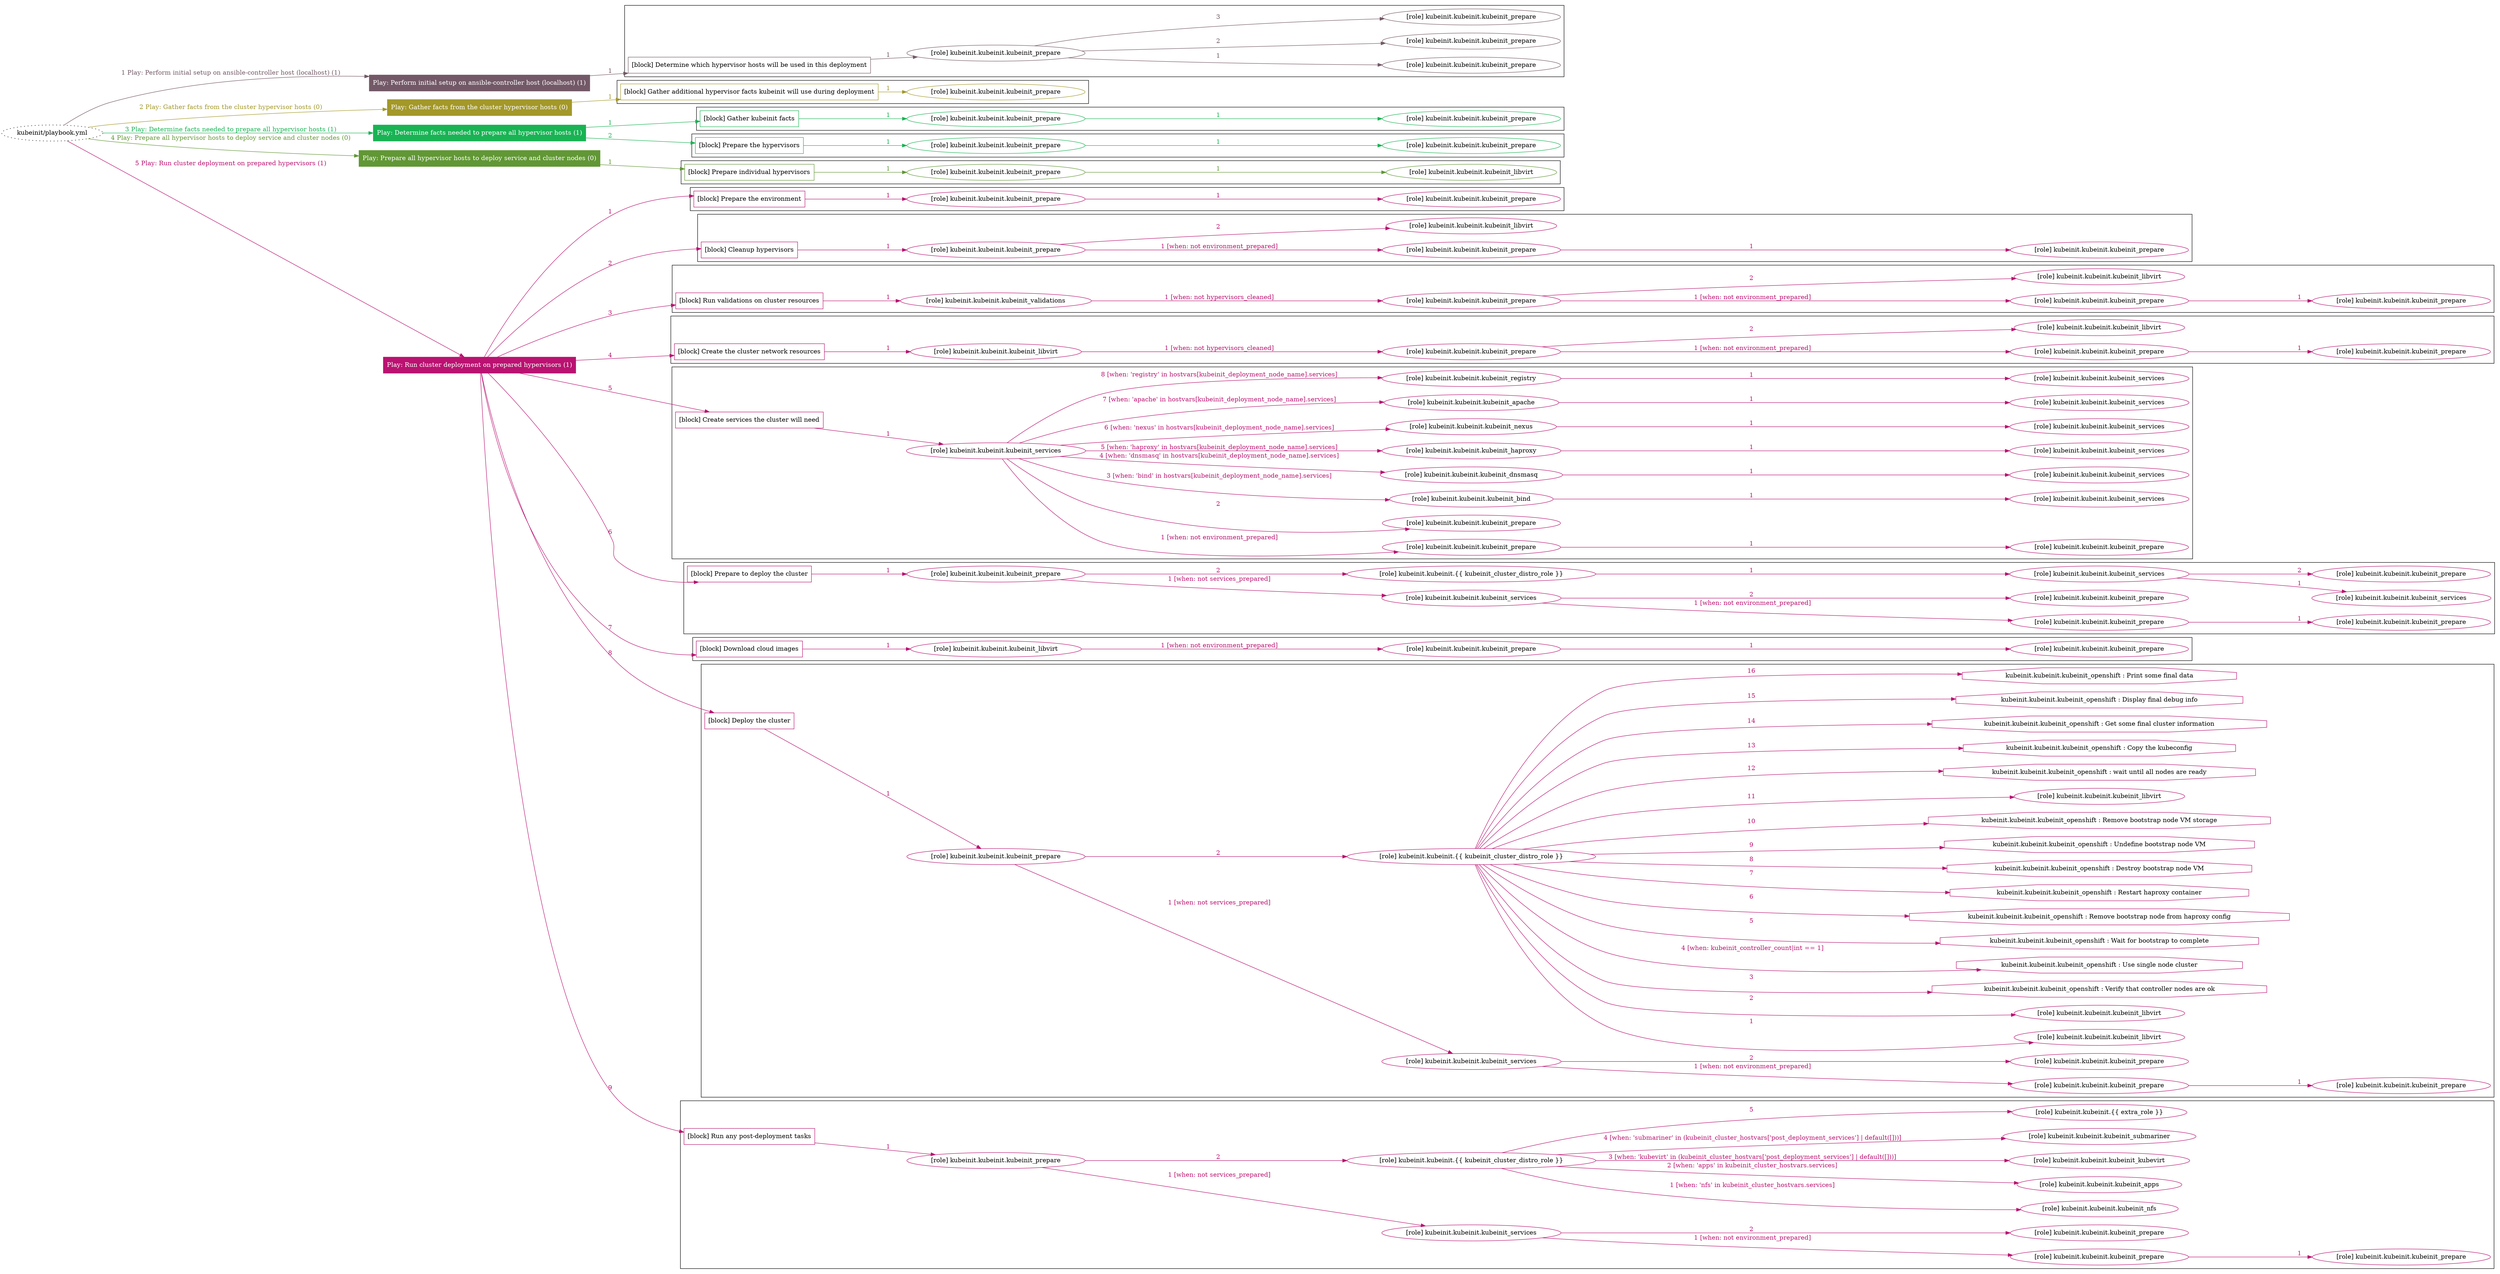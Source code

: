 digraph {
	graph [concentrate=true ordering=in rankdir=LR ratio=fill]
	edge [esep=5 sep=10]
	"kubeinit/playbook.yml" [URL="/home/runner/work/kubeinit/kubeinit/kubeinit/playbook.yml" id=playbook_eeec4159 style=dotted]
	"kubeinit/playbook.yml" -> play_c00c9426 [label="1 Play: Perform initial setup on ansible-controller host (localhost) (1)" color="#735967" fontcolor="#735967" id=edge_playbook_eeec4159_play_c00c9426 labeltooltip="1 Play: Perform initial setup on ansible-controller host (localhost) (1)" tooltip="1 Play: Perform initial setup on ansible-controller host (localhost) (1)"]
	subgraph "Play: Perform initial setup on ansible-controller host (localhost) (1)" {
		play_c00c9426 [label="Play: Perform initial setup on ansible-controller host (localhost) (1)" URL="/home/runner/work/kubeinit/kubeinit/kubeinit/playbook.yml" color="#735967" fontcolor="#ffffff" id=play_c00c9426 shape=box style=filled tooltip=localhost]
		play_c00c9426 -> block_bdad38f5 [label=1 color="#735967" fontcolor="#735967" id=edge_1_play_c00c9426_block_bdad38f5 labeltooltip=1 tooltip=1]
		subgraph cluster_block_bdad38f5 {
			block_bdad38f5 [label="[block] Determine which hypervisor hosts will be used in this deployment" URL="/home/runner/work/kubeinit/kubeinit/kubeinit/playbook.yml" color="#735967" id=block_bdad38f5 labeltooltip="Determine which hypervisor hosts will be used in this deployment" shape=box tooltip="Determine which hypervisor hosts will be used in this deployment"]
			block_bdad38f5 -> role_bdf84a77 [label="1 " color="#735967" fontcolor="#735967" id=edge_1_block_bdad38f5_role_bdf84a77 labeltooltip="1 " tooltip="1 "]
			subgraph "kubeinit.kubeinit.kubeinit_prepare" {
				role_bdf84a77 [label="[role] kubeinit.kubeinit.kubeinit_prepare" URL="/home/runner/work/kubeinit/kubeinit/kubeinit/playbook.yml" color="#735967" id=role_bdf84a77 tooltip="kubeinit.kubeinit.kubeinit_prepare"]
				role_bdf84a77 -> role_d5f4e37f [label="1 " color="#735967" fontcolor="#735967" id=edge_1_role_bdf84a77_role_d5f4e37f labeltooltip="1 " tooltip="1 "]
				subgraph "kubeinit.kubeinit.kubeinit_prepare" {
					role_d5f4e37f [label="[role] kubeinit.kubeinit.kubeinit_prepare" URL="/home/runner/.ansible/collections/ansible_collections/kubeinit/kubeinit/roles/kubeinit_prepare/tasks/build_hypervisors_group.yml" color="#735967" id=role_d5f4e37f tooltip="kubeinit.kubeinit.kubeinit_prepare"]
				}
				role_bdf84a77 -> role_52e1f863 [label="2 " color="#735967" fontcolor="#735967" id=edge_2_role_bdf84a77_role_52e1f863 labeltooltip="2 " tooltip="2 "]
				subgraph "kubeinit.kubeinit.kubeinit_prepare" {
					role_52e1f863 [label="[role] kubeinit.kubeinit.kubeinit_prepare" URL="/home/runner/.ansible/collections/ansible_collections/kubeinit/kubeinit/roles/kubeinit_prepare/tasks/build_hypervisors_group.yml" color="#735967" id=role_52e1f863 tooltip="kubeinit.kubeinit.kubeinit_prepare"]
				}
				role_bdf84a77 -> role_9041014d [label="3 " color="#735967" fontcolor="#735967" id=edge_3_role_bdf84a77_role_9041014d labeltooltip="3 " tooltip="3 "]
				subgraph "kubeinit.kubeinit.kubeinit_prepare" {
					role_9041014d [label="[role] kubeinit.kubeinit.kubeinit_prepare" URL="/home/runner/.ansible/collections/ansible_collections/kubeinit/kubeinit/roles/kubeinit_prepare/tasks/build_hypervisors_group.yml" color="#735967" id=role_9041014d tooltip="kubeinit.kubeinit.kubeinit_prepare"]
				}
			}
		}
	}
	"kubeinit/playbook.yml" -> play_455d4c90 [label="2 Play: Gather facts from the cluster hypervisor hosts (0)" color="#a39829" fontcolor="#a39829" id=edge_playbook_eeec4159_play_455d4c90 labeltooltip="2 Play: Gather facts from the cluster hypervisor hosts (0)" tooltip="2 Play: Gather facts from the cluster hypervisor hosts (0)"]
	subgraph "Play: Gather facts from the cluster hypervisor hosts (0)" {
		play_455d4c90 [label="Play: Gather facts from the cluster hypervisor hosts (0)" URL="/home/runner/work/kubeinit/kubeinit/kubeinit/playbook.yml" color="#a39829" fontcolor="#ffffff" id=play_455d4c90 shape=box style=filled tooltip="Play: Gather facts from the cluster hypervisor hosts (0)"]
		play_455d4c90 -> block_c9a5f73a [label=1 color="#a39829" fontcolor="#a39829" id=edge_1_play_455d4c90_block_c9a5f73a labeltooltip=1 tooltip=1]
		subgraph cluster_block_c9a5f73a {
			block_c9a5f73a [label="[block] Gather additional hypervisor facts kubeinit will use during deployment" URL="/home/runner/work/kubeinit/kubeinit/kubeinit/playbook.yml" color="#a39829" id=block_c9a5f73a labeltooltip="Gather additional hypervisor facts kubeinit will use during deployment" shape=box tooltip="Gather additional hypervisor facts kubeinit will use during deployment"]
			block_c9a5f73a -> role_16988dfc [label="1 " color="#a39829" fontcolor="#a39829" id=edge_1_block_c9a5f73a_role_16988dfc labeltooltip="1 " tooltip="1 "]
			subgraph "kubeinit.kubeinit.kubeinit_prepare" {
				role_16988dfc [label="[role] kubeinit.kubeinit.kubeinit_prepare" URL="/home/runner/work/kubeinit/kubeinit/kubeinit/playbook.yml" color="#a39829" id=role_16988dfc tooltip="kubeinit.kubeinit.kubeinit_prepare"]
			}
		}
	}
	"kubeinit/playbook.yml" -> play_818199ce [label="3 Play: Determine facts needed to prepare all hypervisor hosts (1)" color="#19b354" fontcolor="#19b354" id=edge_playbook_eeec4159_play_818199ce labeltooltip="3 Play: Determine facts needed to prepare all hypervisor hosts (1)" tooltip="3 Play: Determine facts needed to prepare all hypervisor hosts (1)"]
	subgraph "Play: Determine facts needed to prepare all hypervisor hosts (1)" {
		play_818199ce [label="Play: Determine facts needed to prepare all hypervisor hosts (1)" URL="/home/runner/work/kubeinit/kubeinit/kubeinit/playbook.yml" color="#19b354" fontcolor="#ffffff" id=play_818199ce shape=box style=filled tooltip=localhost]
		play_818199ce -> block_da06a3d5 [label=1 color="#19b354" fontcolor="#19b354" id=edge_1_play_818199ce_block_da06a3d5 labeltooltip=1 tooltip=1]
		subgraph cluster_block_da06a3d5 {
			block_da06a3d5 [label="[block] Gather kubeinit facts" URL="/home/runner/work/kubeinit/kubeinit/kubeinit/playbook.yml" color="#19b354" id=block_da06a3d5 labeltooltip="Gather kubeinit facts" shape=box tooltip="Gather kubeinit facts"]
			block_da06a3d5 -> role_c802b4b2 [label="1 " color="#19b354" fontcolor="#19b354" id=edge_1_block_da06a3d5_role_c802b4b2 labeltooltip="1 " tooltip="1 "]
			subgraph "kubeinit.kubeinit.kubeinit_prepare" {
				role_c802b4b2 [label="[role] kubeinit.kubeinit.kubeinit_prepare" URL="/home/runner/work/kubeinit/kubeinit/kubeinit/playbook.yml" color="#19b354" id=role_c802b4b2 tooltip="kubeinit.kubeinit.kubeinit_prepare"]
				role_c802b4b2 -> role_ba89db85 [label="1 " color="#19b354" fontcolor="#19b354" id=edge_1_role_c802b4b2_role_ba89db85 labeltooltip="1 " tooltip="1 "]
				subgraph "kubeinit.kubeinit.kubeinit_prepare" {
					role_ba89db85 [label="[role] kubeinit.kubeinit.kubeinit_prepare" URL="/home/runner/.ansible/collections/ansible_collections/kubeinit/kubeinit/roles/kubeinit_prepare/tasks/gather_kubeinit_facts.yml" color="#19b354" id=role_ba89db85 tooltip="kubeinit.kubeinit.kubeinit_prepare"]
				}
			}
		}
		play_818199ce -> block_292ee630 [label=2 color="#19b354" fontcolor="#19b354" id=edge_2_play_818199ce_block_292ee630 labeltooltip=2 tooltip=2]
		subgraph cluster_block_292ee630 {
			block_292ee630 [label="[block] Prepare the hypervisors" URL="/home/runner/work/kubeinit/kubeinit/kubeinit/playbook.yml" color="#19b354" id=block_292ee630 labeltooltip="Prepare the hypervisors" shape=box tooltip="Prepare the hypervisors"]
			block_292ee630 -> role_a9fda827 [label="1 " color="#19b354" fontcolor="#19b354" id=edge_1_block_292ee630_role_a9fda827 labeltooltip="1 " tooltip="1 "]
			subgraph "kubeinit.kubeinit.kubeinit_prepare" {
				role_a9fda827 [label="[role] kubeinit.kubeinit.kubeinit_prepare" URL="/home/runner/work/kubeinit/kubeinit/kubeinit/playbook.yml" color="#19b354" id=role_a9fda827 tooltip="kubeinit.kubeinit.kubeinit_prepare"]
				role_a9fda827 -> role_e3076406 [label="1 " color="#19b354" fontcolor="#19b354" id=edge_1_role_a9fda827_role_e3076406 labeltooltip="1 " tooltip="1 "]
				subgraph "kubeinit.kubeinit.kubeinit_prepare" {
					role_e3076406 [label="[role] kubeinit.kubeinit.kubeinit_prepare" URL="/home/runner/.ansible/collections/ansible_collections/kubeinit/kubeinit/roles/kubeinit_prepare/tasks/gather_kubeinit_facts.yml" color="#19b354" id=role_e3076406 tooltip="kubeinit.kubeinit.kubeinit_prepare"]
				}
			}
		}
	}
	"kubeinit/playbook.yml" -> play_62d8ed62 [label="4 Play: Prepare all hypervisor hosts to deploy service and cluster nodes (0)" color="#619735" fontcolor="#619735" id=edge_playbook_eeec4159_play_62d8ed62 labeltooltip="4 Play: Prepare all hypervisor hosts to deploy service and cluster nodes (0)" tooltip="4 Play: Prepare all hypervisor hosts to deploy service and cluster nodes (0)"]
	subgraph "Play: Prepare all hypervisor hosts to deploy service and cluster nodes (0)" {
		play_62d8ed62 [label="Play: Prepare all hypervisor hosts to deploy service and cluster nodes (0)" URL="/home/runner/work/kubeinit/kubeinit/kubeinit/playbook.yml" color="#619735" fontcolor="#ffffff" id=play_62d8ed62 shape=box style=filled tooltip="Play: Prepare all hypervisor hosts to deploy service and cluster nodes (0)"]
		play_62d8ed62 -> block_a9a9698e [label=1 color="#619735" fontcolor="#619735" id=edge_1_play_62d8ed62_block_a9a9698e labeltooltip=1 tooltip=1]
		subgraph cluster_block_a9a9698e {
			block_a9a9698e [label="[block] Prepare individual hypervisors" URL="/home/runner/work/kubeinit/kubeinit/kubeinit/playbook.yml" color="#619735" id=block_a9a9698e labeltooltip="Prepare individual hypervisors" shape=box tooltip="Prepare individual hypervisors"]
			block_a9a9698e -> role_b3d868a3 [label="1 " color="#619735" fontcolor="#619735" id=edge_1_block_a9a9698e_role_b3d868a3 labeltooltip="1 " tooltip="1 "]
			subgraph "kubeinit.kubeinit.kubeinit_prepare" {
				role_b3d868a3 [label="[role] kubeinit.kubeinit.kubeinit_prepare" URL="/home/runner/work/kubeinit/kubeinit/kubeinit/playbook.yml" color="#619735" id=role_b3d868a3 tooltip="kubeinit.kubeinit.kubeinit_prepare"]
				role_b3d868a3 -> role_66708c91 [label="1 " color="#619735" fontcolor="#619735" id=edge_1_role_b3d868a3_role_66708c91 labeltooltip="1 " tooltip="1 "]
				subgraph "kubeinit.kubeinit.kubeinit_libvirt" {
					role_66708c91 [label="[role] kubeinit.kubeinit.kubeinit_libvirt" URL="/home/runner/.ansible/collections/ansible_collections/kubeinit/kubeinit/roles/kubeinit_prepare/tasks/prepare_hypervisor.yml" color="#619735" id=role_66708c91 tooltip="kubeinit.kubeinit.kubeinit_libvirt"]
				}
			}
		}
	}
	"kubeinit/playbook.yml" -> play_5b4776da [label="5 Play: Run cluster deployment on prepared hypervisors (1)" color="#ba1271" fontcolor="#ba1271" id=edge_playbook_eeec4159_play_5b4776da labeltooltip="5 Play: Run cluster deployment on prepared hypervisors (1)" tooltip="5 Play: Run cluster deployment on prepared hypervisors (1)"]
	subgraph "Play: Run cluster deployment on prepared hypervisors (1)" {
		play_5b4776da [label="Play: Run cluster deployment on prepared hypervisors (1)" URL="/home/runner/work/kubeinit/kubeinit/kubeinit/playbook.yml" color="#ba1271" fontcolor="#ffffff" id=play_5b4776da shape=box style=filled tooltip=localhost]
		play_5b4776da -> block_8d9beca1 [label=1 color="#ba1271" fontcolor="#ba1271" id=edge_1_play_5b4776da_block_8d9beca1 labeltooltip=1 tooltip=1]
		subgraph cluster_block_8d9beca1 {
			block_8d9beca1 [label="[block] Prepare the environment" URL="/home/runner/work/kubeinit/kubeinit/kubeinit/playbook.yml" color="#ba1271" id=block_8d9beca1 labeltooltip="Prepare the environment" shape=box tooltip="Prepare the environment"]
			block_8d9beca1 -> role_7ef6e2f9 [label="1 " color="#ba1271" fontcolor="#ba1271" id=edge_1_block_8d9beca1_role_7ef6e2f9 labeltooltip="1 " tooltip="1 "]
			subgraph "kubeinit.kubeinit.kubeinit_prepare" {
				role_7ef6e2f9 [label="[role] kubeinit.kubeinit.kubeinit_prepare" URL="/home/runner/work/kubeinit/kubeinit/kubeinit/playbook.yml" color="#ba1271" id=role_7ef6e2f9 tooltip="kubeinit.kubeinit.kubeinit_prepare"]
				role_7ef6e2f9 -> role_1d969587 [label="1 " color="#ba1271" fontcolor="#ba1271" id=edge_1_role_7ef6e2f9_role_1d969587 labeltooltip="1 " tooltip="1 "]
				subgraph "kubeinit.kubeinit.kubeinit_prepare" {
					role_1d969587 [label="[role] kubeinit.kubeinit.kubeinit_prepare" URL="/home/runner/.ansible/collections/ansible_collections/kubeinit/kubeinit/roles/kubeinit_prepare/tasks/gather_kubeinit_facts.yml" color="#ba1271" id=role_1d969587 tooltip="kubeinit.kubeinit.kubeinit_prepare"]
				}
			}
		}
		play_5b4776da -> block_cb56fadb [label=2 color="#ba1271" fontcolor="#ba1271" id=edge_2_play_5b4776da_block_cb56fadb labeltooltip=2 tooltip=2]
		subgraph cluster_block_cb56fadb {
			block_cb56fadb [label="[block] Cleanup hypervisors" URL="/home/runner/work/kubeinit/kubeinit/kubeinit/playbook.yml" color="#ba1271" id=block_cb56fadb labeltooltip="Cleanup hypervisors" shape=box tooltip="Cleanup hypervisors"]
			block_cb56fadb -> role_c5190b5a [label="1 " color="#ba1271" fontcolor="#ba1271" id=edge_1_block_cb56fadb_role_c5190b5a labeltooltip="1 " tooltip="1 "]
			subgraph "kubeinit.kubeinit.kubeinit_prepare" {
				role_c5190b5a [label="[role] kubeinit.kubeinit.kubeinit_prepare" URL="/home/runner/work/kubeinit/kubeinit/kubeinit/playbook.yml" color="#ba1271" id=role_c5190b5a tooltip="kubeinit.kubeinit.kubeinit_prepare"]
				role_c5190b5a -> role_717fd547 [label="1 [when: not environment_prepared]" color="#ba1271" fontcolor="#ba1271" id=edge_1_role_c5190b5a_role_717fd547 labeltooltip="1 [when: not environment_prepared]" tooltip="1 [when: not environment_prepared]"]
				subgraph "kubeinit.kubeinit.kubeinit_prepare" {
					role_717fd547 [label="[role] kubeinit.kubeinit.kubeinit_prepare" URL="/home/runner/.ansible/collections/ansible_collections/kubeinit/kubeinit/roles/kubeinit_prepare/tasks/cleanup_hypervisors.yml" color="#ba1271" id=role_717fd547 tooltip="kubeinit.kubeinit.kubeinit_prepare"]
					role_717fd547 -> role_3c76e46d [label="1 " color="#ba1271" fontcolor="#ba1271" id=edge_1_role_717fd547_role_3c76e46d labeltooltip="1 " tooltip="1 "]
					subgraph "kubeinit.kubeinit.kubeinit_prepare" {
						role_3c76e46d [label="[role] kubeinit.kubeinit.kubeinit_prepare" URL="/home/runner/.ansible/collections/ansible_collections/kubeinit/kubeinit/roles/kubeinit_prepare/tasks/gather_kubeinit_facts.yml" color="#ba1271" id=role_3c76e46d tooltip="kubeinit.kubeinit.kubeinit_prepare"]
					}
				}
				role_c5190b5a -> role_52b39e71 [label="2 " color="#ba1271" fontcolor="#ba1271" id=edge_2_role_c5190b5a_role_52b39e71 labeltooltip="2 " tooltip="2 "]
				subgraph "kubeinit.kubeinit.kubeinit_libvirt" {
					role_52b39e71 [label="[role] kubeinit.kubeinit.kubeinit_libvirt" URL="/home/runner/.ansible/collections/ansible_collections/kubeinit/kubeinit/roles/kubeinit_prepare/tasks/cleanup_hypervisors.yml" color="#ba1271" id=role_52b39e71 tooltip="kubeinit.kubeinit.kubeinit_libvirt"]
				}
			}
		}
		play_5b4776da -> block_68e1c8bb [label=3 color="#ba1271" fontcolor="#ba1271" id=edge_3_play_5b4776da_block_68e1c8bb labeltooltip=3 tooltip=3]
		subgraph cluster_block_68e1c8bb {
			block_68e1c8bb [label="[block] Run validations on cluster resources" URL="/home/runner/work/kubeinit/kubeinit/kubeinit/playbook.yml" color="#ba1271" id=block_68e1c8bb labeltooltip="Run validations on cluster resources" shape=box tooltip="Run validations on cluster resources"]
			block_68e1c8bb -> role_11d090fe [label="1 " color="#ba1271" fontcolor="#ba1271" id=edge_1_block_68e1c8bb_role_11d090fe labeltooltip="1 " tooltip="1 "]
			subgraph "kubeinit.kubeinit.kubeinit_validations" {
				role_11d090fe [label="[role] kubeinit.kubeinit.kubeinit_validations" URL="/home/runner/work/kubeinit/kubeinit/kubeinit/playbook.yml" color="#ba1271" id=role_11d090fe tooltip="kubeinit.kubeinit.kubeinit_validations"]
				role_11d090fe -> role_be0dfdeb [label="1 [when: not hypervisors_cleaned]" color="#ba1271" fontcolor="#ba1271" id=edge_1_role_11d090fe_role_be0dfdeb labeltooltip="1 [when: not hypervisors_cleaned]" tooltip="1 [when: not hypervisors_cleaned]"]
				subgraph "kubeinit.kubeinit.kubeinit_prepare" {
					role_be0dfdeb [label="[role] kubeinit.kubeinit.kubeinit_prepare" URL="/home/runner/.ansible/collections/ansible_collections/kubeinit/kubeinit/roles/kubeinit_validations/tasks/main.yml" color="#ba1271" id=role_be0dfdeb tooltip="kubeinit.kubeinit.kubeinit_prepare"]
					role_be0dfdeb -> role_438ed1ab [label="1 [when: not environment_prepared]" color="#ba1271" fontcolor="#ba1271" id=edge_1_role_be0dfdeb_role_438ed1ab labeltooltip="1 [when: not environment_prepared]" tooltip="1 [when: not environment_prepared]"]
					subgraph "kubeinit.kubeinit.kubeinit_prepare" {
						role_438ed1ab [label="[role] kubeinit.kubeinit.kubeinit_prepare" URL="/home/runner/.ansible/collections/ansible_collections/kubeinit/kubeinit/roles/kubeinit_prepare/tasks/cleanup_hypervisors.yml" color="#ba1271" id=role_438ed1ab tooltip="kubeinit.kubeinit.kubeinit_prepare"]
						role_438ed1ab -> role_d80d37b2 [label="1 " color="#ba1271" fontcolor="#ba1271" id=edge_1_role_438ed1ab_role_d80d37b2 labeltooltip="1 " tooltip="1 "]
						subgraph "kubeinit.kubeinit.kubeinit_prepare" {
							role_d80d37b2 [label="[role] kubeinit.kubeinit.kubeinit_prepare" URL="/home/runner/.ansible/collections/ansible_collections/kubeinit/kubeinit/roles/kubeinit_prepare/tasks/gather_kubeinit_facts.yml" color="#ba1271" id=role_d80d37b2 tooltip="kubeinit.kubeinit.kubeinit_prepare"]
						}
					}
					role_be0dfdeb -> role_ce023760 [label="2 " color="#ba1271" fontcolor="#ba1271" id=edge_2_role_be0dfdeb_role_ce023760 labeltooltip="2 " tooltip="2 "]
					subgraph "kubeinit.kubeinit.kubeinit_libvirt" {
						role_ce023760 [label="[role] kubeinit.kubeinit.kubeinit_libvirt" URL="/home/runner/.ansible/collections/ansible_collections/kubeinit/kubeinit/roles/kubeinit_prepare/tasks/cleanup_hypervisors.yml" color="#ba1271" id=role_ce023760 tooltip="kubeinit.kubeinit.kubeinit_libvirt"]
					}
				}
			}
		}
		play_5b4776da -> block_328dec36 [label=4 color="#ba1271" fontcolor="#ba1271" id=edge_4_play_5b4776da_block_328dec36 labeltooltip=4 tooltip=4]
		subgraph cluster_block_328dec36 {
			block_328dec36 [label="[block] Create the cluster network resources" URL="/home/runner/work/kubeinit/kubeinit/kubeinit/playbook.yml" color="#ba1271" id=block_328dec36 labeltooltip="Create the cluster network resources" shape=box tooltip="Create the cluster network resources"]
			block_328dec36 -> role_c9ba74de [label="1 " color="#ba1271" fontcolor="#ba1271" id=edge_1_block_328dec36_role_c9ba74de labeltooltip="1 " tooltip="1 "]
			subgraph "kubeinit.kubeinit.kubeinit_libvirt" {
				role_c9ba74de [label="[role] kubeinit.kubeinit.kubeinit_libvirt" URL="/home/runner/work/kubeinit/kubeinit/kubeinit/playbook.yml" color="#ba1271" id=role_c9ba74de tooltip="kubeinit.kubeinit.kubeinit_libvirt"]
				role_c9ba74de -> role_2231070e [label="1 [when: not hypervisors_cleaned]" color="#ba1271" fontcolor="#ba1271" id=edge_1_role_c9ba74de_role_2231070e labeltooltip="1 [when: not hypervisors_cleaned]" tooltip="1 [when: not hypervisors_cleaned]"]
				subgraph "kubeinit.kubeinit.kubeinit_prepare" {
					role_2231070e [label="[role] kubeinit.kubeinit.kubeinit_prepare" URL="/home/runner/.ansible/collections/ansible_collections/kubeinit/kubeinit/roles/kubeinit_libvirt/tasks/create_network.yml" color="#ba1271" id=role_2231070e tooltip="kubeinit.kubeinit.kubeinit_prepare"]
					role_2231070e -> role_04573db1 [label="1 [when: not environment_prepared]" color="#ba1271" fontcolor="#ba1271" id=edge_1_role_2231070e_role_04573db1 labeltooltip="1 [when: not environment_prepared]" tooltip="1 [when: not environment_prepared]"]
					subgraph "kubeinit.kubeinit.kubeinit_prepare" {
						role_04573db1 [label="[role] kubeinit.kubeinit.kubeinit_prepare" URL="/home/runner/.ansible/collections/ansible_collections/kubeinit/kubeinit/roles/kubeinit_prepare/tasks/cleanup_hypervisors.yml" color="#ba1271" id=role_04573db1 tooltip="kubeinit.kubeinit.kubeinit_prepare"]
						role_04573db1 -> role_f541e3fa [label="1 " color="#ba1271" fontcolor="#ba1271" id=edge_1_role_04573db1_role_f541e3fa labeltooltip="1 " tooltip="1 "]
						subgraph "kubeinit.kubeinit.kubeinit_prepare" {
							role_f541e3fa [label="[role] kubeinit.kubeinit.kubeinit_prepare" URL="/home/runner/.ansible/collections/ansible_collections/kubeinit/kubeinit/roles/kubeinit_prepare/tasks/gather_kubeinit_facts.yml" color="#ba1271" id=role_f541e3fa tooltip="kubeinit.kubeinit.kubeinit_prepare"]
						}
					}
					role_2231070e -> role_e3313af0 [label="2 " color="#ba1271" fontcolor="#ba1271" id=edge_2_role_2231070e_role_e3313af0 labeltooltip="2 " tooltip="2 "]
					subgraph "kubeinit.kubeinit.kubeinit_libvirt" {
						role_e3313af0 [label="[role] kubeinit.kubeinit.kubeinit_libvirt" URL="/home/runner/.ansible/collections/ansible_collections/kubeinit/kubeinit/roles/kubeinit_prepare/tasks/cleanup_hypervisors.yml" color="#ba1271" id=role_e3313af0 tooltip="kubeinit.kubeinit.kubeinit_libvirt"]
					}
				}
			}
		}
		play_5b4776da -> block_bfd8ccdd [label=5 color="#ba1271" fontcolor="#ba1271" id=edge_5_play_5b4776da_block_bfd8ccdd labeltooltip=5 tooltip=5]
		subgraph cluster_block_bfd8ccdd {
			block_bfd8ccdd [label="[block] Create services the cluster will need" URL="/home/runner/work/kubeinit/kubeinit/kubeinit/playbook.yml" color="#ba1271" id=block_bfd8ccdd labeltooltip="Create services the cluster will need" shape=box tooltip="Create services the cluster will need"]
			block_bfd8ccdd -> role_6ec2c3a8 [label="1 " color="#ba1271" fontcolor="#ba1271" id=edge_1_block_bfd8ccdd_role_6ec2c3a8 labeltooltip="1 " tooltip="1 "]
			subgraph "kubeinit.kubeinit.kubeinit_services" {
				role_6ec2c3a8 [label="[role] kubeinit.kubeinit.kubeinit_services" URL="/home/runner/work/kubeinit/kubeinit/kubeinit/playbook.yml" color="#ba1271" id=role_6ec2c3a8 tooltip="kubeinit.kubeinit.kubeinit_services"]
				role_6ec2c3a8 -> role_691c4414 [label="1 [when: not environment_prepared]" color="#ba1271" fontcolor="#ba1271" id=edge_1_role_6ec2c3a8_role_691c4414 labeltooltip="1 [when: not environment_prepared]" tooltip="1 [when: not environment_prepared]"]
				subgraph "kubeinit.kubeinit.kubeinit_prepare" {
					role_691c4414 [label="[role] kubeinit.kubeinit.kubeinit_prepare" URL="/home/runner/.ansible/collections/ansible_collections/kubeinit/kubeinit/roles/kubeinit_services/tasks/main.yml" color="#ba1271" id=role_691c4414 tooltip="kubeinit.kubeinit.kubeinit_prepare"]
					role_691c4414 -> role_74ba1941 [label="1 " color="#ba1271" fontcolor="#ba1271" id=edge_1_role_691c4414_role_74ba1941 labeltooltip="1 " tooltip="1 "]
					subgraph "kubeinit.kubeinit.kubeinit_prepare" {
						role_74ba1941 [label="[role] kubeinit.kubeinit.kubeinit_prepare" URL="/home/runner/.ansible/collections/ansible_collections/kubeinit/kubeinit/roles/kubeinit_prepare/tasks/gather_kubeinit_facts.yml" color="#ba1271" id=role_74ba1941 tooltip="kubeinit.kubeinit.kubeinit_prepare"]
					}
				}
				role_6ec2c3a8 -> role_b705a494 [label="2 " color="#ba1271" fontcolor="#ba1271" id=edge_2_role_6ec2c3a8_role_b705a494 labeltooltip="2 " tooltip="2 "]
				subgraph "kubeinit.kubeinit.kubeinit_prepare" {
					role_b705a494 [label="[role] kubeinit.kubeinit.kubeinit_prepare" URL="/home/runner/.ansible/collections/ansible_collections/kubeinit/kubeinit/roles/kubeinit_services/tasks/00_create_service_pod.yml" color="#ba1271" id=role_b705a494 tooltip="kubeinit.kubeinit.kubeinit_prepare"]
				}
				role_6ec2c3a8 -> role_b8f837d0 [label="3 [when: 'bind' in hostvars[kubeinit_deployment_node_name].services]" color="#ba1271" fontcolor="#ba1271" id=edge_3_role_6ec2c3a8_role_b8f837d0 labeltooltip="3 [when: 'bind' in hostvars[kubeinit_deployment_node_name].services]" tooltip="3 [when: 'bind' in hostvars[kubeinit_deployment_node_name].services]"]
				subgraph "kubeinit.kubeinit.kubeinit_bind" {
					role_b8f837d0 [label="[role] kubeinit.kubeinit.kubeinit_bind" URL="/home/runner/.ansible/collections/ansible_collections/kubeinit/kubeinit/roles/kubeinit_services/tasks/start_services_containers.yml" color="#ba1271" id=role_b8f837d0 tooltip="kubeinit.kubeinit.kubeinit_bind"]
					role_b8f837d0 -> role_8c094bab [label="1 " color="#ba1271" fontcolor="#ba1271" id=edge_1_role_b8f837d0_role_8c094bab labeltooltip="1 " tooltip="1 "]
					subgraph "kubeinit.kubeinit.kubeinit_services" {
						role_8c094bab [label="[role] kubeinit.kubeinit.kubeinit_services" URL="/home/runner/.ansible/collections/ansible_collections/kubeinit/kubeinit/roles/kubeinit_bind/tasks/main.yml" color="#ba1271" id=role_8c094bab tooltip="kubeinit.kubeinit.kubeinit_services"]
					}
				}
				role_6ec2c3a8 -> role_49d36f7c [label="4 [when: 'dnsmasq' in hostvars[kubeinit_deployment_node_name].services]" color="#ba1271" fontcolor="#ba1271" id=edge_4_role_6ec2c3a8_role_49d36f7c labeltooltip="4 [when: 'dnsmasq' in hostvars[kubeinit_deployment_node_name].services]" tooltip="4 [when: 'dnsmasq' in hostvars[kubeinit_deployment_node_name].services]"]
				subgraph "kubeinit.kubeinit.kubeinit_dnsmasq" {
					role_49d36f7c [label="[role] kubeinit.kubeinit.kubeinit_dnsmasq" URL="/home/runner/.ansible/collections/ansible_collections/kubeinit/kubeinit/roles/kubeinit_services/tasks/start_services_containers.yml" color="#ba1271" id=role_49d36f7c tooltip="kubeinit.kubeinit.kubeinit_dnsmasq"]
					role_49d36f7c -> role_c1cdcb14 [label="1 " color="#ba1271" fontcolor="#ba1271" id=edge_1_role_49d36f7c_role_c1cdcb14 labeltooltip="1 " tooltip="1 "]
					subgraph "kubeinit.kubeinit.kubeinit_services" {
						role_c1cdcb14 [label="[role] kubeinit.kubeinit.kubeinit_services" URL="/home/runner/.ansible/collections/ansible_collections/kubeinit/kubeinit/roles/kubeinit_dnsmasq/tasks/main.yml" color="#ba1271" id=role_c1cdcb14 tooltip="kubeinit.kubeinit.kubeinit_services"]
					}
				}
				role_6ec2c3a8 -> role_7a02ec3c [label="5 [when: 'haproxy' in hostvars[kubeinit_deployment_node_name].services]" color="#ba1271" fontcolor="#ba1271" id=edge_5_role_6ec2c3a8_role_7a02ec3c labeltooltip="5 [when: 'haproxy' in hostvars[kubeinit_deployment_node_name].services]" tooltip="5 [when: 'haproxy' in hostvars[kubeinit_deployment_node_name].services]"]
				subgraph "kubeinit.kubeinit.kubeinit_haproxy" {
					role_7a02ec3c [label="[role] kubeinit.kubeinit.kubeinit_haproxy" URL="/home/runner/.ansible/collections/ansible_collections/kubeinit/kubeinit/roles/kubeinit_services/tasks/start_services_containers.yml" color="#ba1271" id=role_7a02ec3c tooltip="kubeinit.kubeinit.kubeinit_haproxy"]
					role_7a02ec3c -> role_9a8595cd [label="1 " color="#ba1271" fontcolor="#ba1271" id=edge_1_role_7a02ec3c_role_9a8595cd labeltooltip="1 " tooltip="1 "]
					subgraph "kubeinit.kubeinit.kubeinit_services" {
						role_9a8595cd [label="[role] kubeinit.kubeinit.kubeinit_services" URL="/home/runner/.ansible/collections/ansible_collections/kubeinit/kubeinit/roles/kubeinit_haproxy/tasks/main.yml" color="#ba1271" id=role_9a8595cd tooltip="kubeinit.kubeinit.kubeinit_services"]
					}
				}
				role_6ec2c3a8 -> role_c0aa7eb4 [label="6 [when: 'nexus' in hostvars[kubeinit_deployment_node_name].services]" color="#ba1271" fontcolor="#ba1271" id=edge_6_role_6ec2c3a8_role_c0aa7eb4 labeltooltip="6 [when: 'nexus' in hostvars[kubeinit_deployment_node_name].services]" tooltip="6 [when: 'nexus' in hostvars[kubeinit_deployment_node_name].services]"]
				subgraph "kubeinit.kubeinit.kubeinit_nexus" {
					role_c0aa7eb4 [label="[role] kubeinit.kubeinit.kubeinit_nexus" URL="/home/runner/.ansible/collections/ansible_collections/kubeinit/kubeinit/roles/kubeinit_services/tasks/start_services_containers.yml" color="#ba1271" id=role_c0aa7eb4 tooltip="kubeinit.kubeinit.kubeinit_nexus"]
					role_c0aa7eb4 -> role_101bec46 [label="1 " color="#ba1271" fontcolor="#ba1271" id=edge_1_role_c0aa7eb4_role_101bec46 labeltooltip="1 " tooltip="1 "]
					subgraph "kubeinit.kubeinit.kubeinit_services" {
						role_101bec46 [label="[role] kubeinit.kubeinit.kubeinit_services" URL="/home/runner/.ansible/collections/ansible_collections/kubeinit/kubeinit/roles/kubeinit_nexus/tasks/main.yml" color="#ba1271" id=role_101bec46 tooltip="kubeinit.kubeinit.kubeinit_services"]
					}
				}
				role_6ec2c3a8 -> role_68fd3943 [label="7 [when: 'apache' in hostvars[kubeinit_deployment_node_name].services]" color="#ba1271" fontcolor="#ba1271" id=edge_7_role_6ec2c3a8_role_68fd3943 labeltooltip="7 [when: 'apache' in hostvars[kubeinit_deployment_node_name].services]" tooltip="7 [when: 'apache' in hostvars[kubeinit_deployment_node_name].services]"]
				subgraph "kubeinit.kubeinit.kubeinit_apache" {
					role_68fd3943 [label="[role] kubeinit.kubeinit.kubeinit_apache" URL="/home/runner/.ansible/collections/ansible_collections/kubeinit/kubeinit/roles/kubeinit_services/tasks/start_services_containers.yml" color="#ba1271" id=role_68fd3943 tooltip="kubeinit.kubeinit.kubeinit_apache"]
					role_68fd3943 -> role_290831ea [label="1 " color="#ba1271" fontcolor="#ba1271" id=edge_1_role_68fd3943_role_290831ea labeltooltip="1 " tooltip="1 "]
					subgraph "kubeinit.kubeinit.kubeinit_services" {
						role_290831ea [label="[role] kubeinit.kubeinit.kubeinit_services" URL="/home/runner/.ansible/collections/ansible_collections/kubeinit/kubeinit/roles/kubeinit_apache/tasks/main.yml" color="#ba1271" id=role_290831ea tooltip="kubeinit.kubeinit.kubeinit_services"]
					}
				}
				role_6ec2c3a8 -> role_5e93eaba [label="8 [when: 'registry' in hostvars[kubeinit_deployment_node_name].services]" color="#ba1271" fontcolor="#ba1271" id=edge_8_role_6ec2c3a8_role_5e93eaba labeltooltip="8 [when: 'registry' in hostvars[kubeinit_deployment_node_name].services]" tooltip="8 [when: 'registry' in hostvars[kubeinit_deployment_node_name].services]"]
				subgraph "kubeinit.kubeinit.kubeinit_registry" {
					role_5e93eaba [label="[role] kubeinit.kubeinit.kubeinit_registry" URL="/home/runner/.ansible/collections/ansible_collections/kubeinit/kubeinit/roles/kubeinit_services/tasks/start_services_containers.yml" color="#ba1271" id=role_5e93eaba tooltip="kubeinit.kubeinit.kubeinit_registry"]
					role_5e93eaba -> role_22367d88 [label="1 " color="#ba1271" fontcolor="#ba1271" id=edge_1_role_5e93eaba_role_22367d88 labeltooltip="1 " tooltip="1 "]
					subgraph "kubeinit.kubeinit.kubeinit_services" {
						role_22367d88 [label="[role] kubeinit.kubeinit.kubeinit_services" URL="/home/runner/.ansible/collections/ansible_collections/kubeinit/kubeinit/roles/kubeinit_registry/tasks/main.yml" color="#ba1271" id=role_22367d88 tooltip="kubeinit.kubeinit.kubeinit_services"]
					}
				}
			}
		}
		play_5b4776da -> block_ca03fb30 [label=6 color="#ba1271" fontcolor="#ba1271" id=edge_6_play_5b4776da_block_ca03fb30 labeltooltip=6 tooltip=6]
		subgraph cluster_block_ca03fb30 {
			block_ca03fb30 [label="[block] Prepare to deploy the cluster" URL="/home/runner/work/kubeinit/kubeinit/kubeinit/playbook.yml" color="#ba1271" id=block_ca03fb30 labeltooltip="Prepare to deploy the cluster" shape=box tooltip="Prepare to deploy the cluster"]
			block_ca03fb30 -> role_200cd83c [label="1 " color="#ba1271" fontcolor="#ba1271" id=edge_1_block_ca03fb30_role_200cd83c labeltooltip="1 " tooltip="1 "]
			subgraph "kubeinit.kubeinit.kubeinit_prepare" {
				role_200cd83c [label="[role] kubeinit.kubeinit.kubeinit_prepare" URL="/home/runner/work/kubeinit/kubeinit/kubeinit/playbook.yml" color="#ba1271" id=role_200cd83c tooltip="kubeinit.kubeinit.kubeinit_prepare"]
				role_200cd83c -> role_c7b75e08 [label="1 [when: not services_prepared]" color="#ba1271" fontcolor="#ba1271" id=edge_1_role_200cd83c_role_c7b75e08 labeltooltip="1 [when: not services_prepared]" tooltip="1 [when: not services_prepared]"]
				subgraph "kubeinit.kubeinit.kubeinit_services" {
					role_c7b75e08 [label="[role] kubeinit.kubeinit.kubeinit_services" URL="/home/runner/.ansible/collections/ansible_collections/kubeinit/kubeinit/roles/kubeinit_prepare/tasks/prepare_cluster.yml" color="#ba1271" id=role_c7b75e08 tooltip="kubeinit.kubeinit.kubeinit_services"]
					role_c7b75e08 -> role_f0da1b27 [label="1 [when: not environment_prepared]" color="#ba1271" fontcolor="#ba1271" id=edge_1_role_c7b75e08_role_f0da1b27 labeltooltip="1 [when: not environment_prepared]" tooltip="1 [when: not environment_prepared]"]
					subgraph "kubeinit.kubeinit.kubeinit_prepare" {
						role_f0da1b27 [label="[role] kubeinit.kubeinit.kubeinit_prepare" URL="/home/runner/.ansible/collections/ansible_collections/kubeinit/kubeinit/roles/kubeinit_services/tasks/prepare_services.yml" color="#ba1271" id=role_f0da1b27 tooltip="kubeinit.kubeinit.kubeinit_prepare"]
						role_f0da1b27 -> role_adbc98cb [label="1 " color="#ba1271" fontcolor="#ba1271" id=edge_1_role_f0da1b27_role_adbc98cb labeltooltip="1 " tooltip="1 "]
						subgraph "kubeinit.kubeinit.kubeinit_prepare" {
							role_adbc98cb [label="[role] kubeinit.kubeinit.kubeinit_prepare" URL="/home/runner/.ansible/collections/ansible_collections/kubeinit/kubeinit/roles/kubeinit_prepare/tasks/gather_kubeinit_facts.yml" color="#ba1271" id=role_adbc98cb tooltip="kubeinit.kubeinit.kubeinit_prepare"]
						}
					}
					role_c7b75e08 -> role_67061336 [label="2 " color="#ba1271" fontcolor="#ba1271" id=edge_2_role_c7b75e08_role_67061336 labeltooltip="2 " tooltip="2 "]
					subgraph "kubeinit.kubeinit.kubeinit_prepare" {
						role_67061336 [label="[role] kubeinit.kubeinit.kubeinit_prepare" URL="/home/runner/.ansible/collections/ansible_collections/kubeinit/kubeinit/roles/kubeinit_services/tasks/prepare_services.yml" color="#ba1271" id=role_67061336 tooltip="kubeinit.kubeinit.kubeinit_prepare"]
					}
				}
				role_200cd83c -> role_a9c204ea [label="2 " color="#ba1271" fontcolor="#ba1271" id=edge_2_role_200cd83c_role_a9c204ea labeltooltip="2 " tooltip="2 "]
				subgraph "kubeinit.kubeinit.{{ kubeinit_cluster_distro_role }}" {
					role_a9c204ea [label="[role] kubeinit.kubeinit.{{ kubeinit_cluster_distro_role }}" URL="/home/runner/.ansible/collections/ansible_collections/kubeinit/kubeinit/roles/kubeinit_prepare/tasks/prepare_cluster.yml" color="#ba1271" id=role_a9c204ea tooltip="kubeinit.kubeinit.{{ kubeinit_cluster_distro_role }}"]
					role_a9c204ea -> role_663f89da [label="1 " color="#ba1271" fontcolor="#ba1271" id=edge_1_role_a9c204ea_role_663f89da labeltooltip="1 " tooltip="1 "]
					subgraph "kubeinit.kubeinit.kubeinit_services" {
						role_663f89da [label="[role] kubeinit.kubeinit.kubeinit_services" URL="/home/runner/.ansible/collections/ansible_collections/kubeinit/kubeinit/roles/kubeinit_openshift/tasks/prepare_cluster.yml" color="#ba1271" id=role_663f89da tooltip="kubeinit.kubeinit.kubeinit_services"]
						role_663f89da -> role_f5b0ffcd [label="1 " color="#ba1271" fontcolor="#ba1271" id=edge_1_role_663f89da_role_f5b0ffcd labeltooltip="1 " tooltip="1 "]
						subgraph "kubeinit.kubeinit.kubeinit_services" {
							role_f5b0ffcd [label="[role] kubeinit.kubeinit.kubeinit_services" URL="/home/runner/.ansible/collections/ansible_collections/kubeinit/kubeinit/roles/kubeinit_services/tasks/create_provision_container.yml" color="#ba1271" id=role_f5b0ffcd tooltip="kubeinit.kubeinit.kubeinit_services"]
						}
						role_663f89da -> role_be1af09a [label="2 " color="#ba1271" fontcolor="#ba1271" id=edge_2_role_663f89da_role_be1af09a labeltooltip="2 " tooltip="2 "]
						subgraph "kubeinit.kubeinit.kubeinit_prepare" {
							role_be1af09a [label="[role] kubeinit.kubeinit.kubeinit_prepare" URL="/home/runner/.ansible/collections/ansible_collections/kubeinit/kubeinit/roles/kubeinit_services/tasks/create_provision_container.yml" color="#ba1271" id=role_be1af09a tooltip="kubeinit.kubeinit.kubeinit_prepare"]
						}
					}
				}
			}
		}
		play_5b4776da -> block_df5f3d9f [label=7 color="#ba1271" fontcolor="#ba1271" id=edge_7_play_5b4776da_block_df5f3d9f labeltooltip=7 tooltip=7]
		subgraph cluster_block_df5f3d9f {
			block_df5f3d9f [label="[block] Download cloud images" URL="/home/runner/work/kubeinit/kubeinit/kubeinit/playbook.yml" color="#ba1271" id=block_df5f3d9f labeltooltip="Download cloud images" shape=box tooltip="Download cloud images"]
			block_df5f3d9f -> role_f2b49ec1 [label="1 " color="#ba1271" fontcolor="#ba1271" id=edge_1_block_df5f3d9f_role_f2b49ec1 labeltooltip="1 " tooltip="1 "]
			subgraph "kubeinit.kubeinit.kubeinit_libvirt" {
				role_f2b49ec1 [label="[role] kubeinit.kubeinit.kubeinit_libvirt" URL="/home/runner/work/kubeinit/kubeinit/kubeinit/playbook.yml" color="#ba1271" id=role_f2b49ec1 tooltip="kubeinit.kubeinit.kubeinit_libvirt"]
				role_f2b49ec1 -> role_58a5e2f2 [label="1 [when: not environment_prepared]" color="#ba1271" fontcolor="#ba1271" id=edge_1_role_f2b49ec1_role_58a5e2f2 labeltooltip="1 [when: not environment_prepared]" tooltip="1 [when: not environment_prepared]"]
				subgraph "kubeinit.kubeinit.kubeinit_prepare" {
					role_58a5e2f2 [label="[role] kubeinit.kubeinit.kubeinit_prepare" URL="/home/runner/.ansible/collections/ansible_collections/kubeinit/kubeinit/roles/kubeinit_libvirt/tasks/download_cloud_images.yml" color="#ba1271" id=role_58a5e2f2 tooltip="kubeinit.kubeinit.kubeinit_prepare"]
					role_58a5e2f2 -> role_177d65ee [label="1 " color="#ba1271" fontcolor="#ba1271" id=edge_1_role_58a5e2f2_role_177d65ee labeltooltip="1 " tooltip="1 "]
					subgraph "kubeinit.kubeinit.kubeinit_prepare" {
						role_177d65ee [label="[role] kubeinit.kubeinit.kubeinit_prepare" URL="/home/runner/.ansible/collections/ansible_collections/kubeinit/kubeinit/roles/kubeinit_prepare/tasks/gather_kubeinit_facts.yml" color="#ba1271" id=role_177d65ee tooltip="kubeinit.kubeinit.kubeinit_prepare"]
					}
				}
			}
		}
		play_5b4776da -> block_d1465526 [label=8 color="#ba1271" fontcolor="#ba1271" id=edge_8_play_5b4776da_block_d1465526 labeltooltip=8 tooltip=8]
		subgraph cluster_block_d1465526 {
			block_d1465526 [label="[block] Deploy the cluster" URL="/home/runner/work/kubeinit/kubeinit/kubeinit/playbook.yml" color="#ba1271" id=block_d1465526 labeltooltip="Deploy the cluster" shape=box tooltip="Deploy the cluster"]
			block_d1465526 -> role_f0884aa9 [label="1 " color="#ba1271" fontcolor="#ba1271" id=edge_1_block_d1465526_role_f0884aa9 labeltooltip="1 " tooltip="1 "]
			subgraph "kubeinit.kubeinit.kubeinit_prepare" {
				role_f0884aa9 [label="[role] kubeinit.kubeinit.kubeinit_prepare" URL="/home/runner/work/kubeinit/kubeinit/kubeinit/playbook.yml" color="#ba1271" id=role_f0884aa9 tooltip="kubeinit.kubeinit.kubeinit_prepare"]
				role_f0884aa9 -> role_7693b1a5 [label="1 [when: not services_prepared]" color="#ba1271" fontcolor="#ba1271" id=edge_1_role_f0884aa9_role_7693b1a5 labeltooltip="1 [when: not services_prepared]" tooltip="1 [when: not services_prepared]"]
				subgraph "kubeinit.kubeinit.kubeinit_services" {
					role_7693b1a5 [label="[role] kubeinit.kubeinit.kubeinit_services" URL="/home/runner/.ansible/collections/ansible_collections/kubeinit/kubeinit/roles/kubeinit_prepare/tasks/deploy_cluster.yml" color="#ba1271" id=role_7693b1a5 tooltip="kubeinit.kubeinit.kubeinit_services"]
					role_7693b1a5 -> role_1b149bdd [label="1 [when: not environment_prepared]" color="#ba1271" fontcolor="#ba1271" id=edge_1_role_7693b1a5_role_1b149bdd labeltooltip="1 [when: not environment_prepared]" tooltip="1 [when: not environment_prepared]"]
					subgraph "kubeinit.kubeinit.kubeinit_prepare" {
						role_1b149bdd [label="[role] kubeinit.kubeinit.kubeinit_prepare" URL="/home/runner/.ansible/collections/ansible_collections/kubeinit/kubeinit/roles/kubeinit_services/tasks/prepare_services.yml" color="#ba1271" id=role_1b149bdd tooltip="kubeinit.kubeinit.kubeinit_prepare"]
						role_1b149bdd -> role_2d387273 [label="1 " color="#ba1271" fontcolor="#ba1271" id=edge_1_role_1b149bdd_role_2d387273 labeltooltip="1 " tooltip="1 "]
						subgraph "kubeinit.kubeinit.kubeinit_prepare" {
							role_2d387273 [label="[role] kubeinit.kubeinit.kubeinit_prepare" URL="/home/runner/.ansible/collections/ansible_collections/kubeinit/kubeinit/roles/kubeinit_prepare/tasks/gather_kubeinit_facts.yml" color="#ba1271" id=role_2d387273 tooltip="kubeinit.kubeinit.kubeinit_prepare"]
						}
					}
					role_7693b1a5 -> role_f668d2be [label="2 " color="#ba1271" fontcolor="#ba1271" id=edge_2_role_7693b1a5_role_f668d2be labeltooltip="2 " tooltip="2 "]
					subgraph "kubeinit.kubeinit.kubeinit_prepare" {
						role_f668d2be [label="[role] kubeinit.kubeinit.kubeinit_prepare" URL="/home/runner/.ansible/collections/ansible_collections/kubeinit/kubeinit/roles/kubeinit_services/tasks/prepare_services.yml" color="#ba1271" id=role_f668d2be tooltip="kubeinit.kubeinit.kubeinit_prepare"]
					}
				}
				role_f0884aa9 -> role_232011db [label="2 " color="#ba1271" fontcolor="#ba1271" id=edge_2_role_f0884aa9_role_232011db labeltooltip="2 " tooltip="2 "]
				subgraph "kubeinit.kubeinit.{{ kubeinit_cluster_distro_role }}" {
					role_232011db [label="[role] kubeinit.kubeinit.{{ kubeinit_cluster_distro_role }}" URL="/home/runner/.ansible/collections/ansible_collections/kubeinit/kubeinit/roles/kubeinit_prepare/tasks/deploy_cluster.yml" color="#ba1271" id=role_232011db tooltip="kubeinit.kubeinit.{{ kubeinit_cluster_distro_role }}"]
					role_232011db -> role_aaeb9196 [label="1 " color="#ba1271" fontcolor="#ba1271" id=edge_1_role_232011db_role_aaeb9196 labeltooltip="1 " tooltip="1 "]
					subgraph "kubeinit.kubeinit.kubeinit_libvirt" {
						role_aaeb9196 [label="[role] kubeinit.kubeinit.kubeinit_libvirt" URL="/home/runner/.ansible/collections/ansible_collections/kubeinit/kubeinit/roles/kubeinit_openshift/tasks/main.yml" color="#ba1271" id=role_aaeb9196 tooltip="kubeinit.kubeinit.kubeinit_libvirt"]
					}
					role_232011db -> role_11231e62 [label="2 " color="#ba1271" fontcolor="#ba1271" id=edge_2_role_232011db_role_11231e62 labeltooltip="2 " tooltip="2 "]
					subgraph "kubeinit.kubeinit.kubeinit_libvirt" {
						role_11231e62 [label="[role] kubeinit.kubeinit.kubeinit_libvirt" URL="/home/runner/.ansible/collections/ansible_collections/kubeinit/kubeinit/roles/kubeinit_openshift/tasks/main.yml" color="#ba1271" id=role_11231e62 tooltip="kubeinit.kubeinit.kubeinit_libvirt"]
					}
					task_9f30d0da [label="kubeinit.kubeinit.kubeinit_openshift : Verify that controller nodes are ok" URL="/home/runner/.ansible/collections/ansible_collections/kubeinit/kubeinit/roles/kubeinit_openshift/tasks/main.yml" color="#ba1271" id=task_9f30d0da shape=octagon tooltip="kubeinit.kubeinit.kubeinit_openshift : Verify that controller nodes are ok"]
					role_232011db -> task_9f30d0da [label="3 " color="#ba1271" fontcolor="#ba1271" id=edge_3_role_232011db_task_9f30d0da labeltooltip="3 " tooltip="3 "]
					task_9727cc39 [label="kubeinit.kubeinit.kubeinit_openshift : Use single node cluster" URL="/home/runner/.ansible/collections/ansible_collections/kubeinit/kubeinit/roles/kubeinit_openshift/tasks/main.yml" color="#ba1271" id=task_9727cc39 shape=octagon tooltip="kubeinit.kubeinit.kubeinit_openshift : Use single node cluster"]
					role_232011db -> task_9727cc39 [label="4 [when: kubeinit_controller_count|int == 1]" color="#ba1271" fontcolor="#ba1271" id=edge_4_role_232011db_task_9727cc39 labeltooltip="4 [when: kubeinit_controller_count|int == 1]" tooltip="4 [when: kubeinit_controller_count|int == 1]"]
					task_ec68ce75 [label="kubeinit.kubeinit.kubeinit_openshift : Wait for bootstrap to complete" URL="/home/runner/.ansible/collections/ansible_collections/kubeinit/kubeinit/roles/kubeinit_openshift/tasks/main.yml" color="#ba1271" id=task_ec68ce75 shape=octagon tooltip="kubeinit.kubeinit.kubeinit_openshift : Wait for bootstrap to complete"]
					role_232011db -> task_ec68ce75 [label="5 " color="#ba1271" fontcolor="#ba1271" id=edge_5_role_232011db_task_ec68ce75 labeltooltip="5 " tooltip="5 "]
					task_1bf41363 [label="kubeinit.kubeinit.kubeinit_openshift : Remove bootstrap node from haproxy config" URL="/home/runner/.ansible/collections/ansible_collections/kubeinit/kubeinit/roles/kubeinit_openshift/tasks/main.yml" color="#ba1271" id=task_1bf41363 shape=octagon tooltip="kubeinit.kubeinit.kubeinit_openshift : Remove bootstrap node from haproxy config"]
					role_232011db -> task_1bf41363 [label="6 " color="#ba1271" fontcolor="#ba1271" id=edge_6_role_232011db_task_1bf41363 labeltooltip="6 " tooltip="6 "]
					task_f0200a4b [label="kubeinit.kubeinit.kubeinit_openshift : Restart haproxy container" URL="/home/runner/.ansible/collections/ansible_collections/kubeinit/kubeinit/roles/kubeinit_openshift/tasks/main.yml" color="#ba1271" id=task_f0200a4b shape=octagon tooltip="kubeinit.kubeinit.kubeinit_openshift : Restart haproxy container"]
					role_232011db -> task_f0200a4b [label="7 " color="#ba1271" fontcolor="#ba1271" id=edge_7_role_232011db_task_f0200a4b labeltooltip="7 " tooltip="7 "]
					task_4ae4f676 [label="kubeinit.kubeinit.kubeinit_openshift : Destroy bootstrap node VM" URL="/home/runner/.ansible/collections/ansible_collections/kubeinit/kubeinit/roles/kubeinit_openshift/tasks/main.yml" color="#ba1271" id=task_4ae4f676 shape=octagon tooltip="kubeinit.kubeinit.kubeinit_openshift : Destroy bootstrap node VM"]
					role_232011db -> task_4ae4f676 [label="8 " color="#ba1271" fontcolor="#ba1271" id=edge_8_role_232011db_task_4ae4f676 labeltooltip="8 " tooltip="8 "]
					task_fe010e72 [label="kubeinit.kubeinit.kubeinit_openshift : Undefine bootstrap node VM" URL="/home/runner/.ansible/collections/ansible_collections/kubeinit/kubeinit/roles/kubeinit_openshift/tasks/main.yml" color="#ba1271" id=task_fe010e72 shape=octagon tooltip="kubeinit.kubeinit.kubeinit_openshift : Undefine bootstrap node VM"]
					role_232011db -> task_fe010e72 [label="9 " color="#ba1271" fontcolor="#ba1271" id=edge_9_role_232011db_task_fe010e72 labeltooltip="9 " tooltip="9 "]
					task_8ff6e6c3 [label="kubeinit.kubeinit.kubeinit_openshift : Remove bootstrap node VM storage" URL="/home/runner/.ansible/collections/ansible_collections/kubeinit/kubeinit/roles/kubeinit_openshift/tasks/main.yml" color="#ba1271" id=task_8ff6e6c3 shape=octagon tooltip="kubeinit.kubeinit.kubeinit_openshift : Remove bootstrap node VM storage"]
					role_232011db -> task_8ff6e6c3 [label="10 " color="#ba1271" fontcolor="#ba1271" id=edge_10_role_232011db_task_8ff6e6c3 labeltooltip="10 " tooltip="10 "]
					role_232011db -> role_ac6e03da [label="11 " color="#ba1271" fontcolor="#ba1271" id=edge_11_role_232011db_role_ac6e03da labeltooltip="11 " tooltip="11 "]
					subgraph "kubeinit.kubeinit.kubeinit_libvirt" {
						role_ac6e03da [label="[role] kubeinit.kubeinit.kubeinit_libvirt" URL="/home/runner/.ansible/collections/ansible_collections/kubeinit/kubeinit/roles/kubeinit_openshift/tasks/main.yml" color="#ba1271" id=role_ac6e03da tooltip="kubeinit.kubeinit.kubeinit_libvirt"]
					}
					task_242f570f [label="kubeinit.kubeinit.kubeinit_openshift : wait until all nodes are ready" URL="/home/runner/.ansible/collections/ansible_collections/kubeinit/kubeinit/roles/kubeinit_openshift/tasks/main.yml" color="#ba1271" id=task_242f570f shape=octagon tooltip="kubeinit.kubeinit.kubeinit_openshift : wait until all nodes are ready"]
					role_232011db -> task_242f570f [label="12 " color="#ba1271" fontcolor="#ba1271" id=edge_12_role_232011db_task_242f570f labeltooltip="12 " tooltip="12 "]
					task_e20915ad [label="kubeinit.kubeinit.kubeinit_openshift : Copy the kubeconfig" URL="/home/runner/.ansible/collections/ansible_collections/kubeinit/kubeinit/roles/kubeinit_openshift/tasks/main.yml" color="#ba1271" id=task_e20915ad shape=octagon tooltip="kubeinit.kubeinit.kubeinit_openshift : Copy the kubeconfig"]
					role_232011db -> task_e20915ad [label="13 " color="#ba1271" fontcolor="#ba1271" id=edge_13_role_232011db_task_e20915ad labeltooltip="13 " tooltip="13 "]
					task_457e4511 [label="kubeinit.kubeinit.kubeinit_openshift : Get some final cluster information" URL="/home/runner/.ansible/collections/ansible_collections/kubeinit/kubeinit/roles/kubeinit_openshift/tasks/main.yml" color="#ba1271" id=task_457e4511 shape=octagon tooltip="kubeinit.kubeinit.kubeinit_openshift : Get some final cluster information"]
					role_232011db -> task_457e4511 [label="14 " color="#ba1271" fontcolor="#ba1271" id=edge_14_role_232011db_task_457e4511 labeltooltip="14 " tooltip="14 "]
					task_560972cd [label="kubeinit.kubeinit.kubeinit_openshift : Display final debug info" URL="/home/runner/.ansible/collections/ansible_collections/kubeinit/kubeinit/roles/kubeinit_openshift/tasks/main.yml" color="#ba1271" id=task_560972cd shape=octagon tooltip="kubeinit.kubeinit.kubeinit_openshift : Display final debug info"]
					role_232011db -> task_560972cd [label="15 " color="#ba1271" fontcolor="#ba1271" id=edge_15_role_232011db_task_560972cd labeltooltip="15 " tooltip="15 "]
					task_ad1dfbea [label="kubeinit.kubeinit.kubeinit_openshift : Print some final data" URL="/home/runner/.ansible/collections/ansible_collections/kubeinit/kubeinit/roles/kubeinit_openshift/tasks/main.yml" color="#ba1271" id=task_ad1dfbea shape=octagon tooltip="kubeinit.kubeinit.kubeinit_openshift : Print some final data"]
					role_232011db -> task_ad1dfbea [label="16 " color="#ba1271" fontcolor="#ba1271" id=edge_16_role_232011db_task_ad1dfbea labeltooltip="16 " tooltip="16 "]
				}
			}
		}
		play_5b4776da -> block_b31635ad [label=9 color="#ba1271" fontcolor="#ba1271" id=edge_9_play_5b4776da_block_b31635ad labeltooltip=9 tooltip=9]
		subgraph cluster_block_b31635ad {
			block_b31635ad [label="[block] Run any post-deployment tasks" URL="/home/runner/work/kubeinit/kubeinit/kubeinit/playbook.yml" color="#ba1271" id=block_b31635ad labeltooltip="Run any post-deployment tasks" shape=box tooltip="Run any post-deployment tasks"]
			block_b31635ad -> role_96c47705 [label="1 " color="#ba1271" fontcolor="#ba1271" id=edge_1_block_b31635ad_role_96c47705 labeltooltip="1 " tooltip="1 "]
			subgraph "kubeinit.kubeinit.kubeinit_prepare" {
				role_96c47705 [label="[role] kubeinit.kubeinit.kubeinit_prepare" URL="/home/runner/work/kubeinit/kubeinit/kubeinit/playbook.yml" color="#ba1271" id=role_96c47705 tooltip="kubeinit.kubeinit.kubeinit_prepare"]
				role_96c47705 -> role_6b760451 [label="1 [when: not services_prepared]" color="#ba1271" fontcolor="#ba1271" id=edge_1_role_96c47705_role_6b760451 labeltooltip="1 [when: not services_prepared]" tooltip="1 [when: not services_prepared]"]
				subgraph "kubeinit.kubeinit.kubeinit_services" {
					role_6b760451 [label="[role] kubeinit.kubeinit.kubeinit_services" URL="/home/runner/.ansible/collections/ansible_collections/kubeinit/kubeinit/roles/kubeinit_prepare/tasks/post_deployment.yml" color="#ba1271" id=role_6b760451 tooltip="kubeinit.kubeinit.kubeinit_services"]
					role_6b760451 -> role_7dd931b5 [label="1 [when: not environment_prepared]" color="#ba1271" fontcolor="#ba1271" id=edge_1_role_6b760451_role_7dd931b5 labeltooltip="1 [when: not environment_prepared]" tooltip="1 [when: not environment_prepared]"]
					subgraph "kubeinit.kubeinit.kubeinit_prepare" {
						role_7dd931b5 [label="[role] kubeinit.kubeinit.kubeinit_prepare" URL="/home/runner/.ansible/collections/ansible_collections/kubeinit/kubeinit/roles/kubeinit_services/tasks/prepare_services.yml" color="#ba1271" id=role_7dd931b5 tooltip="kubeinit.kubeinit.kubeinit_prepare"]
						role_7dd931b5 -> role_48a57a0f [label="1 " color="#ba1271" fontcolor="#ba1271" id=edge_1_role_7dd931b5_role_48a57a0f labeltooltip="1 " tooltip="1 "]
						subgraph "kubeinit.kubeinit.kubeinit_prepare" {
							role_48a57a0f [label="[role] kubeinit.kubeinit.kubeinit_prepare" URL="/home/runner/.ansible/collections/ansible_collections/kubeinit/kubeinit/roles/kubeinit_prepare/tasks/gather_kubeinit_facts.yml" color="#ba1271" id=role_48a57a0f tooltip="kubeinit.kubeinit.kubeinit_prepare"]
						}
					}
					role_6b760451 -> role_d1f1198c [label="2 " color="#ba1271" fontcolor="#ba1271" id=edge_2_role_6b760451_role_d1f1198c labeltooltip="2 " tooltip="2 "]
					subgraph "kubeinit.kubeinit.kubeinit_prepare" {
						role_d1f1198c [label="[role] kubeinit.kubeinit.kubeinit_prepare" URL="/home/runner/.ansible/collections/ansible_collections/kubeinit/kubeinit/roles/kubeinit_services/tasks/prepare_services.yml" color="#ba1271" id=role_d1f1198c tooltip="kubeinit.kubeinit.kubeinit_prepare"]
					}
				}
				role_96c47705 -> role_c7a1940a [label="2 " color="#ba1271" fontcolor="#ba1271" id=edge_2_role_96c47705_role_c7a1940a labeltooltip="2 " tooltip="2 "]
				subgraph "kubeinit.kubeinit.{{ kubeinit_cluster_distro_role }}" {
					role_c7a1940a [label="[role] kubeinit.kubeinit.{{ kubeinit_cluster_distro_role }}" URL="/home/runner/.ansible/collections/ansible_collections/kubeinit/kubeinit/roles/kubeinit_prepare/tasks/post_deployment.yml" color="#ba1271" id=role_c7a1940a tooltip="kubeinit.kubeinit.{{ kubeinit_cluster_distro_role }}"]
					role_c7a1940a -> role_c7ff51d3 [label="1 [when: 'nfs' in kubeinit_cluster_hostvars.services]" color="#ba1271" fontcolor="#ba1271" id=edge_1_role_c7a1940a_role_c7ff51d3 labeltooltip="1 [when: 'nfs' in kubeinit_cluster_hostvars.services]" tooltip="1 [when: 'nfs' in kubeinit_cluster_hostvars.services]"]
					subgraph "kubeinit.kubeinit.kubeinit_nfs" {
						role_c7ff51d3 [label="[role] kubeinit.kubeinit.kubeinit_nfs" URL="/home/runner/.ansible/collections/ansible_collections/kubeinit/kubeinit/roles/kubeinit_openshift/tasks/post_deployment_tasks.yml" color="#ba1271" id=role_c7ff51d3 tooltip="kubeinit.kubeinit.kubeinit_nfs"]
					}
					role_c7a1940a -> role_7121c145 [label="2 [when: 'apps' in kubeinit_cluster_hostvars.services]" color="#ba1271" fontcolor="#ba1271" id=edge_2_role_c7a1940a_role_7121c145 labeltooltip="2 [when: 'apps' in kubeinit_cluster_hostvars.services]" tooltip="2 [when: 'apps' in kubeinit_cluster_hostvars.services]"]
					subgraph "kubeinit.kubeinit.kubeinit_apps" {
						role_7121c145 [label="[role] kubeinit.kubeinit.kubeinit_apps" URL="/home/runner/.ansible/collections/ansible_collections/kubeinit/kubeinit/roles/kubeinit_openshift/tasks/post_deployment_tasks.yml" color="#ba1271" id=role_7121c145 tooltip="kubeinit.kubeinit.kubeinit_apps"]
					}
					role_c7a1940a -> role_666aa472 [label="3 [when: 'kubevirt' in (kubeinit_cluster_hostvars['post_deployment_services'] | default([]))]" color="#ba1271" fontcolor="#ba1271" id=edge_3_role_c7a1940a_role_666aa472 labeltooltip="3 [when: 'kubevirt' in (kubeinit_cluster_hostvars['post_deployment_services'] | default([]))]" tooltip="3 [when: 'kubevirt' in (kubeinit_cluster_hostvars['post_deployment_services'] | default([]))]"]
					subgraph "kubeinit.kubeinit.kubeinit_kubevirt" {
						role_666aa472 [label="[role] kubeinit.kubeinit.kubeinit_kubevirt" URL="/home/runner/.ansible/collections/ansible_collections/kubeinit/kubeinit/roles/kubeinit_openshift/tasks/post_deployment_tasks.yml" color="#ba1271" id=role_666aa472 tooltip="kubeinit.kubeinit.kubeinit_kubevirt"]
					}
					role_c7a1940a -> role_ebd7479b [label="4 [when: 'submariner' in (kubeinit_cluster_hostvars['post_deployment_services'] | default([]))]" color="#ba1271" fontcolor="#ba1271" id=edge_4_role_c7a1940a_role_ebd7479b labeltooltip="4 [when: 'submariner' in (kubeinit_cluster_hostvars['post_deployment_services'] | default([]))]" tooltip="4 [when: 'submariner' in (kubeinit_cluster_hostvars['post_deployment_services'] | default([]))]"]
					subgraph "kubeinit.kubeinit.kubeinit_submariner" {
						role_ebd7479b [label="[role] kubeinit.kubeinit.kubeinit_submariner" URL="/home/runner/.ansible/collections/ansible_collections/kubeinit/kubeinit/roles/kubeinit_openshift/tasks/post_deployment_tasks.yml" color="#ba1271" id=role_ebd7479b tooltip="kubeinit.kubeinit.kubeinit_submariner"]
					}
					role_c7a1940a -> role_7509e649 [label="5 " color="#ba1271" fontcolor="#ba1271" id=edge_5_role_c7a1940a_role_7509e649 labeltooltip="5 " tooltip="5 "]
					subgraph "kubeinit.kubeinit.{{ extra_role }}" {
						role_7509e649 [label="[role] kubeinit.kubeinit.{{ extra_role }}" URL="/home/runner/.ansible/collections/ansible_collections/kubeinit/kubeinit/roles/kubeinit_openshift/tasks/post_deployment_tasks.yml" color="#ba1271" id=role_7509e649 tooltip="kubeinit.kubeinit.{{ extra_role }}"]
					}
				}
			}
		}
	}
}
